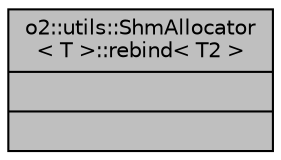 digraph "o2::utils::ShmAllocator&lt; T &gt;::rebind&lt; T2 &gt;"
{
 // INTERACTIVE_SVG=YES
  bgcolor="transparent";
  edge [fontname="Helvetica",fontsize="10",labelfontname="Helvetica",labelfontsize="10"];
  node [fontname="Helvetica",fontsize="10",shape=record];
  Node1 [label="{o2::utils::ShmAllocator\l\< T \>::rebind\< T2 \>\n||}",height=0.2,width=0.4,color="black", fillcolor="grey75", style="filled" fontcolor="black"];
}
